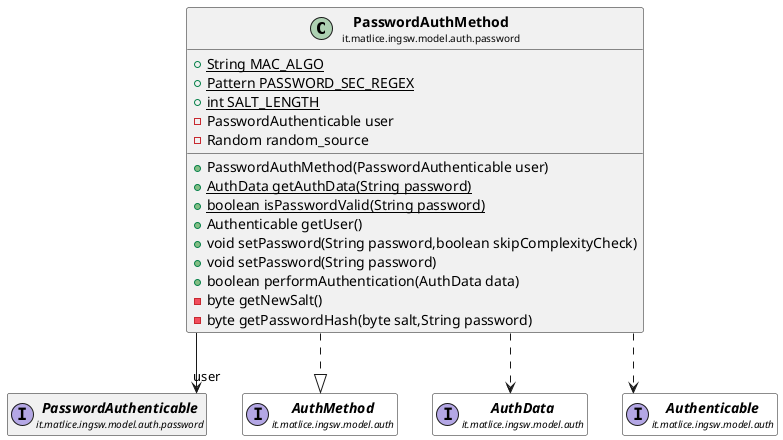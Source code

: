 @startuml

skinparam svgLinkTarget _parent
skinparam linetype ortho
set namespaceSeparator none
class "<b><size:14>PasswordAuthMethod</b>\n<size:10>it.matlice.ingsw.model.auth.password" as it.matlice.ingsw.model.auth.password.PasswordAuthMethod  [[../../../../../../it/matlice/ingsw/model/auth/password/PasswordAuthMethod.html{it.matlice.ingsw.model.auth.password.PasswordAuthMethod}]] {
{static} +String MAC_ALGO
{static} +Pattern PASSWORD_SEC_REGEX
{static} +int SALT_LENGTH
-PasswordAuthenticable user
-Random random_source
+PasswordAuthMethod(PasswordAuthenticable user)
{static} +AuthData getAuthData(String password)
{static} +boolean isPasswordValid(String password)
+Authenticable getUser()
+void setPassword(String password,boolean skipComplexityCheck)
+void setPassword(String password)
+boolean performAuthentication(AuthData data)
-byte getNewSalt()
-byte getPasswordHash(byte salt,String password)
}


interface "<b><size:14>PasswordAuthenticable</b>\n<size:10>it.matlice.ingsw.model.auth.password" as it.matlice.ingsw.model.auth.password.PasswordAuthenticable  [[../../../../../../it/matlice/ingsw/model/auth/password/PasswordAuthenticable.html{it.matlice.ingsw.model.auth.password.PasswordAuthenticable}]] {
}

hide it.matlice.ingsw.model.auth.password.PasswordAuthenticable fields
hide it.matlice.ingsw.model.auth.password.PasswordAuthenticable methods

it.matlice.ingsw.model.auth.password.PasswordAuthMethod -->  "user" it.matlice.ingsw.model.auth.password.PasswordAuthenticable



interface "<b><size:14>AuthMethod</b>\n<size:10>it.matlice.ingsw.model.auth" as it.matlice.ingsw.model.auth.AuthMethod  [[../../../../../../it/matlice/ingsw/model/auth/AuthMethod.html{it.matlice.ingsw.model.auth.AuthMethod}]] #white {
}

hide it.matlice.ingsw.model.auth.AuthMethod fields
hide it.matlice.ingsw.model.auth.AuthMethod methods

it.matlice.ingsw.model.auth.password.PasswordAuthMethod ..|> it.matlice.ingsw.model.auth.AuthMethod

interface "<b><size:14>AuthData</b>\n<size:10>it.matlice.ingsw.model.auth" as it.matlice.ingsw.model.auth.AuthData  [[../../../../../../it/matlice/ingsw/model/auth/AuthData.html{it.matlice.ingsw.model.auth.AuthData}]] #white {
}

hide it.matlice.ingsw.model.auth.AuthData fields
hide it.matlice.ingsw.model.auth.AuthData methods

it.matlice.ingsw.model.auth.password.PasswordAuthMethod ..> it.matlice.ingsw.model.auth.AuthData

interface "<b><size:14>Authenticable</b>\n<size:10>it.matlice.ingsw.model.auth" as it.matlice.ingsw.model.auth.Authenticable  [[../../../../../../it/matlice/ingsw/model/auth/Authenticable.html{it.matlice.ingsw.model.auth.Authenticable}]] #white {
}

hide it.matlice.ingsw.model.auth.Authenticable fields
hide it.matlice.ingsw.model.auth.Authenticable methods

it.matlice.ingsw.model.auth.password.PasswordAuthMethod ..> it.matlice.ingsw.model.auth.Authenticable


@enduml
